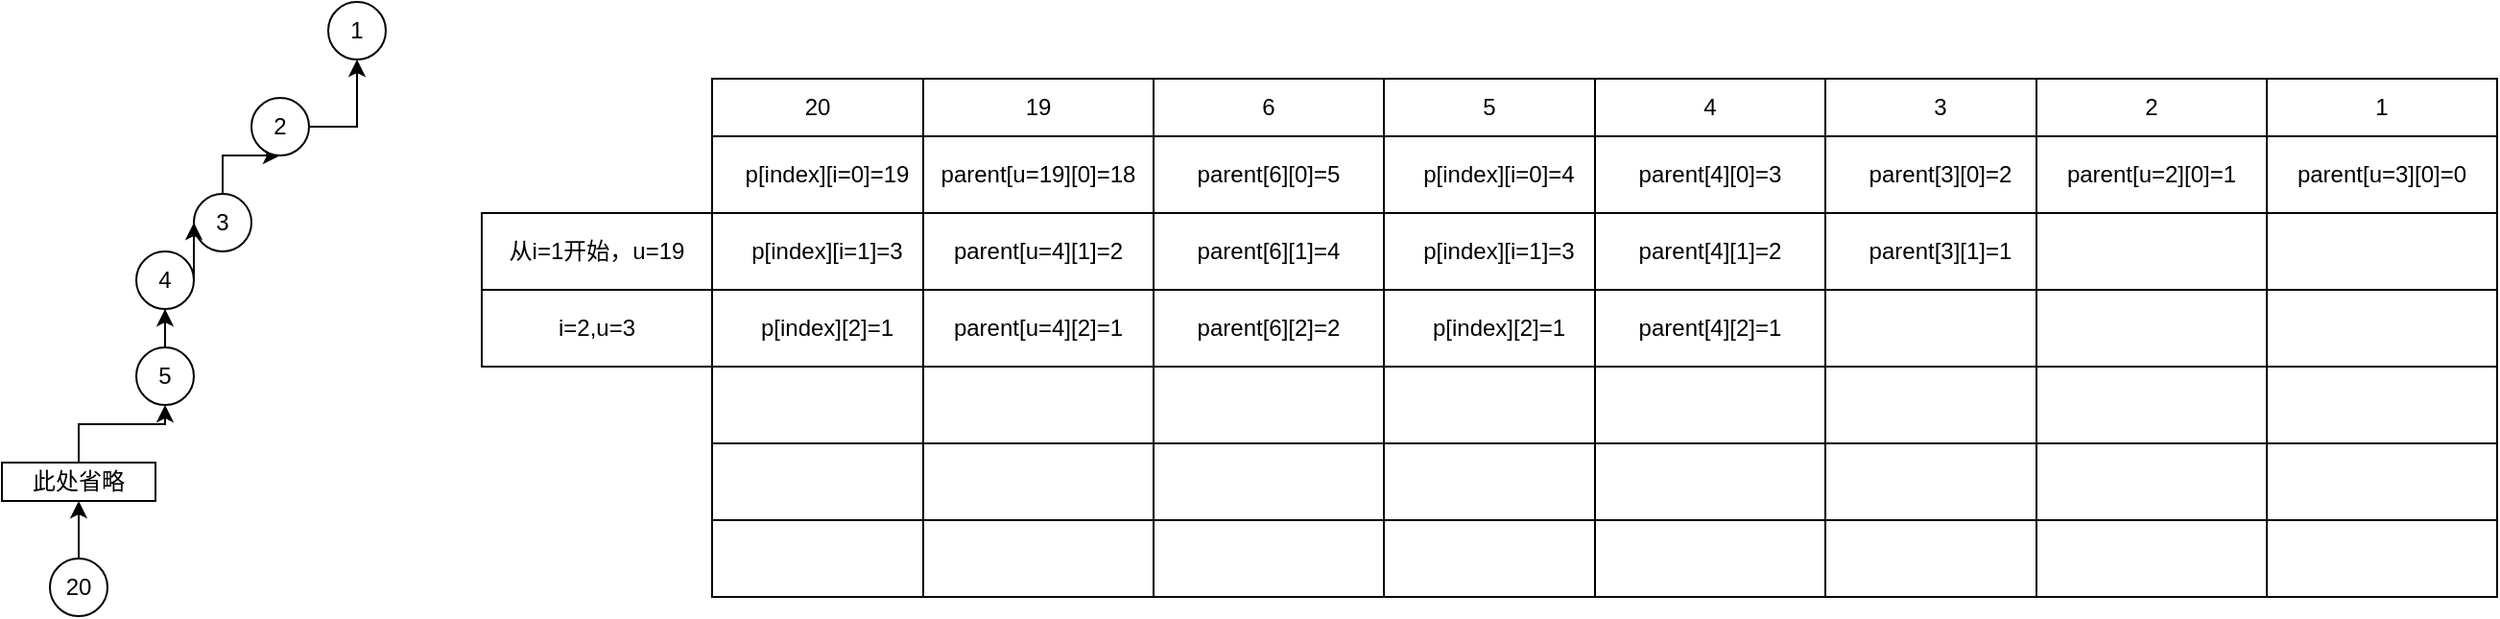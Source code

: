 <mxfile version="21.2.8" type="device">
  <diagram name="第 1 页" id="jPFsZ-wn6OdbeIY43XCs">
    <mxGraphModel dx="1690" dy="1674" grid="1" gridSize="10" guides="1" tooltips="1" connect="1" arrows="1" fold="1" page="1" pageScale="1" pageWidth="827" pageHeight="1169" math="0" shadow="0">
      <root>
        <mxCell id="0" />
        <mxCell id="1" parent="0" />
        <mxCell id="0yXQTPuULQUDAwn3RkB3-1" value="4" style="ellipse;whiteSpace=wrap;html=1;aspect=fixed;" parent="1" vertex="1">
          <mxGeometry x="-10" y="70" width="30" height="30" as="geometry" />
        </mxCell>
        <mxCell id="mLOVz62an3wNBtqcFb8n-41" value="" style="edgeStyle=orthogonalEdgeStyle;rounded=0;orthogonalLoop=1;jettySize=auto;html=1;" edge="1" parent="1" source="0yXQTPuULQUDAwn3RkB3-2" target="mLOVz62an3wNBtqcFb8n-37">
          <mxGeometry relative="1" as="geometry" />
        </mxCell>
        <mxCell id="0yXQTPuULQUDAwn3RkB3-2" value="3" style="ellipse;whiteSpace=wrap;html=1;aspect=fixed;" parent="1" vertex="1">
          <mxGeometry x="20" y="40" width="30" height="30" as="geometry" />
        </mxCell>
        <mxCell id="0yXQTPuULQUDAwn3RkB3-3" value="" style="endArrow=classic;html=1;rounded=0;entryX=0;entryY=0.5;entryDx=0;entryDy=0;exitX=1;exitY=0.5;exitDx=0;exitDy=0;" parent="1" source="0yXQTPuULQUDAwn3RkB3-1" target="0yXQTPuULQUDAwn3RkB3-2" edge="1">
          <mxGeometry width="50" height="50" relative="1" as="geometry">
            <mxPoint x="40" y="180" as="sourcePoint" />
            <mxPoint x="90" y="130" as="targetPoint" />
          </mxGeometry>
        </mxCell>
        <mxCell id="0yXQTPuULQUDAwn3RkB3-4" value="p[index][2]=1" style="rounded=0;whiteSpace=wrap;html=1;" parent="1" vertex="1">
          <mxGeometry x="290" y="90" width="120" height="40" as="geometry" />
        </mxCell>
        <mxCell id="0yXQTPuULQUDAwn3RkB3-5" value="" style="rounded=0;whiteSpace=wrap;html=1;" parent="1" vertex="1">
          <mxGeometry x="290" y="130" width="120" height="40" as="geometry" />
        </mxCell>
        <mxCell id="0yXQTPuULQUDAwn3RkB3-6" value="p[index][i=0]=19" style="rounded=0;whiteSpace=wrap;html=1;" parent="1" vertex="1">
          <mxGeometry x="290" y="10" width="120" height="40" as="geometry" />
        </mxCell>
        <mxCell id="0yXQTPuULQUDAwn3RkB3-7" value="p[index][i=1]=3" style="rounded=0;whiteSpace=wrap;html=1;" parent="1" vertex="1">
          <mxGeometry x="290" y="50" width="120" height="40" as="geometry" />
        </mxCell>
        <mxCell id="0yXQTPuULQUDAwn3RkB3-8" value="" style="rounded=0;whiteSpace=wrap;html=1;" parent="1" vertex="1">
          <mxGeometry x="290" y="170" width="120" height="40" as="geometry" />
        </mxCell>
        <mxCell id="0yXQTPuULQUDAwn3RkB3-9" value="" style="rounded=0;whiteSpace=wrap;html=1;" parent="1" vertex="1">
          <mxGeometry x="290" y="210" width="120" height="40" as="geometry" />
        </mxCell>
        <mxCell id="mLOVz62an3wNBtqcFb8n-44" value="" style="edgeStyle=orthogonalEdgeStyle;rounded=0;orthogonalLoop=1;jettySize=auto;html=1;" edge="1" parent="1" source="mLOVz62an3wNBtqcFb8n-37" target="mLOVz62an3wNBtqcFb8n-43">
          <mxGeometry relative="1" as="geometry" />
        </mxCell>
        <mxCell id="mLOVz62an3wNBtqcFb8n-37" value="2" style="ellipse;whiteSpace=wrap;html=1;aspect=fixed;" vertex="1" parent="1">
          <mxGeometry x="50" y="-10" width="30" height="30" as="geometry" />
        </mxCell>
        <mxCell id="mLOVz62an3wNBtqcFb8n-43" value="1" style="ellipse;whiteSpace=wrap;html=1;aspect=fixed;" vertex="1" parent="1">
          <mxGeometry x="90" y="-60" width="30" height="30" as="geometry" />
        </mxCell>
        <mxCell id="mLOVz62an3wNBtqcFb8n-46" value="" style="edgeStyle=orthogonalEdgeStyle;rounded=0;orthogonalLoop=1;jettySize=auto;html=1;" edge="1" parent="1" source="mLOVz62an3wNBtqcFb8n-45" target="0yXQTPuULQUDAwn3RkB3-1">
          <mxGeometry relative="1" as="geometry" />
        </mxCell>
        <mxCell id="mLOVz62an3wNBtqcFb8n-45" value="5" style="ellipse;whiteSpace=wrap;html=1;aspect=fixed;" vertex="1" parent="1">
          <mxGeometry x="-10" y="120" width="30" height="30" as="geometry" />
        </mxCell>
        <mxCell id="mLOVz62an3wNBtqcFb8n-47" value="parent[u=4][2]=1" style="rounded=0;whiteSpace=wrap;html=1;" vertex="1" parent="1">
          <mxGeometry x="400" y="90" width="120" height="40" as="geometry" />
        </mxCell>
        <mxCell id="mLOVz62an3wNBtqcFb8n-48" value="" style="rounded=0;whiteSpace=wrap;html=1;" vertex="1" parent="1">
          <mxGeometry x="400" y="130" width="120" height="40" as="geometry" />
        </mxCell>
        <mxCell id="mLOVz62an3wNBtqcFb8n-49" value="parent[u=19][0]=18" style="rounded=0;whiteSpace=wrap;html=1;" vertex="1" parent="1">
          <mxGeometry x="400" y="10" width="120" height="40" as="geometry" />
        </mxCell>
        <mxCell id="mLOVz62an3wNBtqcFb8n-50" value="parent[u=4][1]=2" style="rounded=0;whiteSpace=wrap;html=1;" vertex="1" parent="1">
          <mxGeometry x="400" y="50" width="120" height="40" as="geometry" />
        </mxCell>
        <mxCell id="mLOVz62an3wNBtqcFb8n-51" value="" style="rounded=0;whiteSpace=wrap;html=1;" vertex="1" parent="1">
          <mxGeometry x="400" y="170" width="120" height="40" as="geometry" />
        </mxCell>
        <mxCell id="mLOVz62an3wNBtqcFb8n-52" value="" style="rounded=0;whiteSpace=wrap;html=1;" vertex="1" parent="1">
          <mxGeometry x="400" y="210" width="120" height="40" as="geometry" />
        </mxCell>
        <mxCell id="mLOVz62an3wNBtqcFb8n-53" value="20" style="rounded=0;whiteSpace=wrap;html=1;" vertex="1" parent="1">
          <mxGeometry x="290" y="-20" width="110" height="30" as="geometry" />
        </mxCell>
        <mxCell id="mLOVz62an3wNBtqcFb8n-54" value="19" style="rounded=0;whiteSpace=wrap;html=1;" vertex="1" parent="1">
          <mxGeometry x="400" y="-20" width="120" height="30" as="geometry" />
        </mxCell>
        <mxCell id="mLOVz62an3wNBtqcFb8n-55" value="parent[6][2]=2" style="rounded=0;whiteSpace=wrap;html=1;" vertex="1" parent="1">
          <mxGeometry x="520" y="90" width="120" height="40" as="geometry" />
        </mxCell>
        <mxCell id="mLOVz62an3wNBtqcFb8n-56" value="" style="rounded=0;whiteSpace=wrap;html=1;" vertex="1" parent="1">
          <mxGeometry x="520" y="130" width="120" height="40" as="geometry" />
        </mxCell>
        <mxCell id="mLOVz62an3wNBtqcFb8n-57" value="parent[6][0]=5" style="rounded=0;whiteSpace=wrap;html=1;" vertex="1" parent="1">
          <mxGeometry x="520" y="10" width="120" height="40" as="geometry" />
        </mxCell>
        <mxCell id="mLOVz62an3wNBtqcFb8n-58" value="parent[6][1]=4" style="rounded=0;whiteSpace=wrap;html=1;" vertex="1" parent="1">
          <mxGeometry x="520" y="50" width="120" height="40" as="geometry" />
        </mxCell>
        <mxCell id="mLOVz62an3wNBtqcFb8n-59" value="" style="rounded=0;whiteSpace=wrap;html=1;" vertex="1" parent="1">
          <mxGeometry x="520" y="170" width="120" height="40" as="geometry" />
        </mxCell>
        <mxCell id="mLOVz62an3wNBtqcFb8n-60" value="" style="rounded=0;whiteSpace=wrap;html=1;" vertex="1" parent="1">
          <mxGeometry x="520" y="210" width="120" height="40" as="geometry" />
        </mxCell>
        <mxCell id="mLOVz62an3wNBtqcFb8n-61" value="6" style="rounded=0;whiteSpace=wrap;html=1;" vertex="1" parent="1">
          <mxGeometry x="520" y="-20" width="120" height="30" as="geometry" />
        </mxCell>
        <mxCell id="mLOVz62an3wNBtqcFb8n-62" value="从i=1开始，u=19" style="rounded=0;whiteSpace=wrap;html=1;" vertex="1" parent="1">
          <mxGeometry x="170" y="50" width="120" height="40" as="geometry" />
        </mxCell>
        <mxCell id="mLOVz62an3wNBtqcFb8n-63" value="i=2,u=3" style="rounded=0;whiteSpace=wrap;html=1;" vertex="1" parent="1">
          <mxGeometry x="170" y="90" width="120" height="40" as="geometry" />
        </mxCell>
        <mxCell id="mLOVz62an3wNBtqcFb8n-70" style="edgeStyle=orthogonalEdgeStyle;rounded=0;orthogonalLoop=1;jettySize=auto;html=1;entryX=0.5;entryY=1;entryDx=0;entryDy=0;" edge="1" parent="1" source="mLOVz62an3wNBtqcFb8n-65" target="mLOVz62an3wNBtqcFb8n-66">
          <mxGeometry relative="1" as="geometry" />
        </mxCell>
        <mxCell id="mLOVz62an3wNBtqcFb8n-65" value="20" style="ellipse;whiteSpace=wrap;html=1;aspect=fixed;" vertex="1" parent="1">
          <mxGeometry x="-55" y="230" width="30" height="30" as="geometry" />
        </mxCell>
        <mxCell id="mLOVz62an3wNBtqcFb8n-68" style="edgeStyle=orthogonalEdgeStyle;rounded=0;orthogonalLoop=1;jettySize=auto;html=1;entryX=0.5;entryY=1;entryDx=0;entryDy=0;" edge="1" parent="1" source="mLOVz62an3wNBtqcFb8n-66" target="mLOVz62an3wNBtqcFb8n-45">
          <mxGeometry relative="1" as="geometry" />
        </mxCell>
        <mxCell id="mLOVz62an3wNBtqcFb8n-66" value="此处省略" style="rounded=0;whiteSpace=wrap;html=1;" vertex="1" parent="1">
          <mxGeometry x="-80" y="180" width="80" height="20" as="geometry" />
        </mxCell>
        <mxCell id="mLOVz62an3wNBtqcFb8n-71" value="p[index][2]=1" style="rounded=0;whiteSpace=wrap;html=1;" vertex="1" parent="1">
          <mxGeometry x="640" y="90" width="120" height="40" as="geometry" />
        </mxCell>
        <mxCell id="mLOVz62an3wNBtqcFb8n-72" value="" style="rounded=0;whiteSpace=wrap;html=1;" vertex="1" parent="1">
          <mxGeometry x="640" y="130" width="120" height="40" as="geometry" />
        </mxCell>
        <mxCell id="mLOVz62an3wNBtqcFb8n-73" value="p[index][i=0]=4" style="rounded=0;whiteSpace=wrap;html=1;" vertex="1" parent="1">
          <mxGeometry x="640" y="10" width="120" height="40" as="geometry" />
        </mxCell>
        <mxCell id="mLOVz62an3wNBtqcFb8n-74" value="p[index][i=1]=3" style="rounded=0;whiteSpace=wrap;html=1;" vertex="1" parent="1">
          <mxGeometry x="640" y="50" width="120" height="40" as="geometry" />
        </mxCell>
        <mxCell id="mLOVz62an3wNBtqcFb8n-75" value="" style="rounded=0;whiteSpace=wrap;html=1;" vertex="1" parent="1">
          <mxGeometry x="640" y="170" width="120" height="40" as="geometry" />
        </mxCell>
        <mxCell id="mLOVz62an3wNBtqcFb8n-76" value="" style="rounded=0;whiteSpace=wrap;html=1;" vertex="1" parent="1">
          <mxGeometry x="640" y="210" width="120" height="40" as="geometry" />
        </mxCell>
        <mxCell id="mLOVz62an3wNBtqcFb8n-77" value="parent[4][2]=1" style="rounded=0;whiteSpace=wrap;html=1;" vertex="1" parent="1">
          <mxGeometry x="750" y="90" width="120" height="40" as="geometry" />
        </mxCell>
        <mxCell id="mLOVz62an3wNBtqcFb8n-78" value="" style="rounded=0;whiteSpace=wrap;html=1;" vertex="1" parent="1">
          <mxGeometry x="750" y="130" width="120" height="40" as="geometry" />
        </mxCell>
        <mxCell id="mLOVz62an3wNBtqcFb8n-79" value="parent[4][0]=3" style="rounded=0;whiteSpace=wrap;html=1;" vertex="1" parent="1">
          <mxGeometry x="750" y="10" width="120" height="40" as="geometry" />
        </mxCell>
        <mxCell id="mLOVz62an3wNBtqcFb8n-80" value="parent[4][1]=2" style="rounded=0;whiteSpace=wrap;html=1;" vertex="1" parent="1">
          <mxGeometry x="750" y="50" width="120" height="40" as="geometry" />
        </mxCell>
        <mxCell id="mLOVz62an3wNBtqcFb8n-81" value="" style="rounded=0;whiteSpace=wrap;html=1;" vertex="1" parent="1">
          <mxGeometry x="750" y="170" width="120" height="40" as="geometry" />
        </mxCell>
        <mxCell id="mLOVz62an3wNBtqcFb8n-82" value="" style="rounded=0;whiteSpace=wrap;html=1;" vertex="1" parent="1">
          <mxGeometry x="750" y="210" width="120" height="40" as="geometry" />
        </mxCell>
        <mxCell id="mLOVz62an3wNBtqcFb8n-83" value="5" style="rounded=0;whiteSpace=wrap;html=1;" vertex="1" parent="1">
          <mxGeometry x="640" y="-20" width="110" height="30" as="geometry" />
        </mxCell>
        <mxCell id="mLOVz62an3wNBtqcFb8n-84" value="4" style="rounded=0;whiteSpace=wrap;html=1;" vertex="1" parent="1">
          <mxGeometry x="750" y="-20" width="120" height="30" as="geometry" />
        </mxCell>
        <mxCell id="mLOVz62an3wNBtqcFb8n-85" value="" style="rounded=0;whiteSpace=wrap;html=1;" vertex="1" parent="1">
          <mxGeometry x="870" y="90" width="120" height="40" as="geometry" />
        </mxCell>
        <mxCell id="mLOVz62an3wNBtqcFb8n-86" value="" style="rounded=0;whiteSpace=wrap;html=1;" vertex="1" parent="1">
          <mxGeometry x="870" y="130" width="120" height="40" as="geometry" />
        </mxCell>
        <mxCell id="mLOVz62an3wNBtqcFb8n-87" value="parent[3][0]=2" style="rounded=0;whiteSpace=wrap;html=1;" vertex="1" parent="1">
          <mxGeometry x="870" y="10" width="120" height="40" as="geometry" />
        </mxCell>
        <mxCell id="mLOVz62an3wNBtqcFb8n-88" value="parent[3][1]=1" style="rounded=0;whiteSpace=wrap;html=1;" vertex="1" parent="1">
          <mxGeometry x="870" y="50" width="120" height="40" as="geometry" />
        </mxCell>
        <mxCell id="mLOVz62an3wNBtqcFb8n-89" value="" style="rounded=0;whiteSpace=wrap;html=1;" vertex="1" parent="1">
          <mxGeometry x="870" y="170" width="120" height="40" as="geometry" />
        </mxCell>
        <mxCell id="mLOVz62an3wNBtqcFb8n-90" value="" style="rounded=0;whiteSpace=wrap;html=1;" vertex="1" parent="1">
          <mxGeometry x="870" y="210" width="120" height="40" as="geometry" />
        </mxCell>
        <mxCell id="mLOVz62an3wNBtqcFb8n-91" value="3" style="rounded=0;whiteSpace=wrap;html=1;" vertex="1" parent="1">
          <mxGeometry x="870" y="-20" width="120" height="30" as="geometry" />
        </mxCell>
        <mxCell id="mLOVz62an3wNBtqcFb8n-92" value="" style="rounded=0;whiteSpace=wrap;html=1;" vertex="1" parent="1">
          <mxGeometry x="980" y="90" width="120" height="40" as="geometry" />
        </mxCell>
        <mxCell id="mLOVz62an3wNBtqcFb8n-93" value="" style="rounded=0;whiteSpace=wrap;html=1;" vertex="1" parent="1">
          <mxGeometry x="980" y="130" width="120" height="40" as="geometry" />
        </mxCell>
        <mxCell id="mLOVz62an3wNBtqcFb8n-94" value="parent[u=2][0]=1" style="rounded=0;whiteSpace=wrap;html=1;" vertex="1" parent="1">
          <mxGeometry x="980" y="10" width="120" height="40" as="geometry" />
        </mxCell>
        <mxCell id="mLOVz62an3wNBtqcFb8n-95" value="" style="rounded=0;whiteSpace=wrap;html=1;" vertex="1" parent="1">
          <mxGeometry x="980" y="50" width="120" height="40" as="geometry" />
        </mxCell>
        <mxCell id="mLOVz62an3wNBtqcFb8n-96" value="" style="rounded=0;whiteSpace=wrap;html=1;" vertex="1" parent="1">
          <mxGeometry x="980" y="170" width="120" height="40" as="geometry" />
        </mxCell>
        <mxCell id="mLOVz62an3wNBtqcFb8n-97" value="" style="rounded=0;whiteSpace=wrap;html=1;" vertex="1" parent="1">
          <mxGeometry x="980" y="210" width="120" height="40" as="geometry" />
        </mxCell>
        <mxCell id="mLOVz62an3wNBtqcFb8n-98" value="2" style="rounded=0;whiteSpace=wrap;html=1;" vertex="1" parent="1">
          <mxGeometry x="980" y="-20" width="120" height="30" as="geometry" />
        </mxCell>
        <mxCell id="mLOVz62an3wNBtqcFb8n-99" value="" style="rounded=0;whiteSpace=wrap;html=1;" vertex="1" parent="1">
          <mxGeometry x="1100" y="90" width="120" height="40" as="geometry" />
        </mxCell>
        <mxCell id="mLOVz62an3wNBtqcFb8n-100" value="" style="rounded=0;whiteSpace=wrap;html=1;" vertex="1" parent="1">
          <mxGeometry x="1100" y="130" width="120" height="40" as="geometry" />
        </mxCell>
        <mxCell id="mLOVz62an3wNBtqcFb8n-101" value="parent[u=3][0]=0" style="rounded=0;whiteSpace=wrap;html=1;" vertex="1" parent="1">
          <mxGeometry x="1100" y="10" width="120" height="40" as="geometry" />
        </mxCell>
        <mxCell id="mLOVz62an3wNBtqcFb8n-102" value="" style="rounded=0;whiteSpace=wrap;html=1;" vertex="1" parent="1">
          <mxGeometry x="1100" y="50" width="120" height="40" as="geometry" />
        </mxCell>
        <mxCell id="mLOVz62an3wNBtqcFb8n-103" value="" style="rounded=0;whiteSpace=wrap;html=1;" vertex="1" parent="1">
          <mxGeometry x="1100" y="170" width="120" height="40" as="geometry" />
        </mxCell>
        <mxCell id="mLOVz62an3wNBtqcFb8n-104" value="" style="rounded=0;whiteSpace=wrap;html=1;" vertex="1" parent="1">
          <mxGeometry x="1100" y="210" width="120" height="40" as="geometry" />
        </mxCell>
        <mxCell id="mLOVz62an3wNBtqcFb8n-105" value="1" style="rounded=0;whiteSpace=wrap;html=1;" vertex="1" parent="1">
          <mxGeometry x="1100" y="-20" width="120" height="30" as="geometry" />
        </mxCell>
      </root>
    </mxGraphModel>
  </diagram>
</mxfile>
